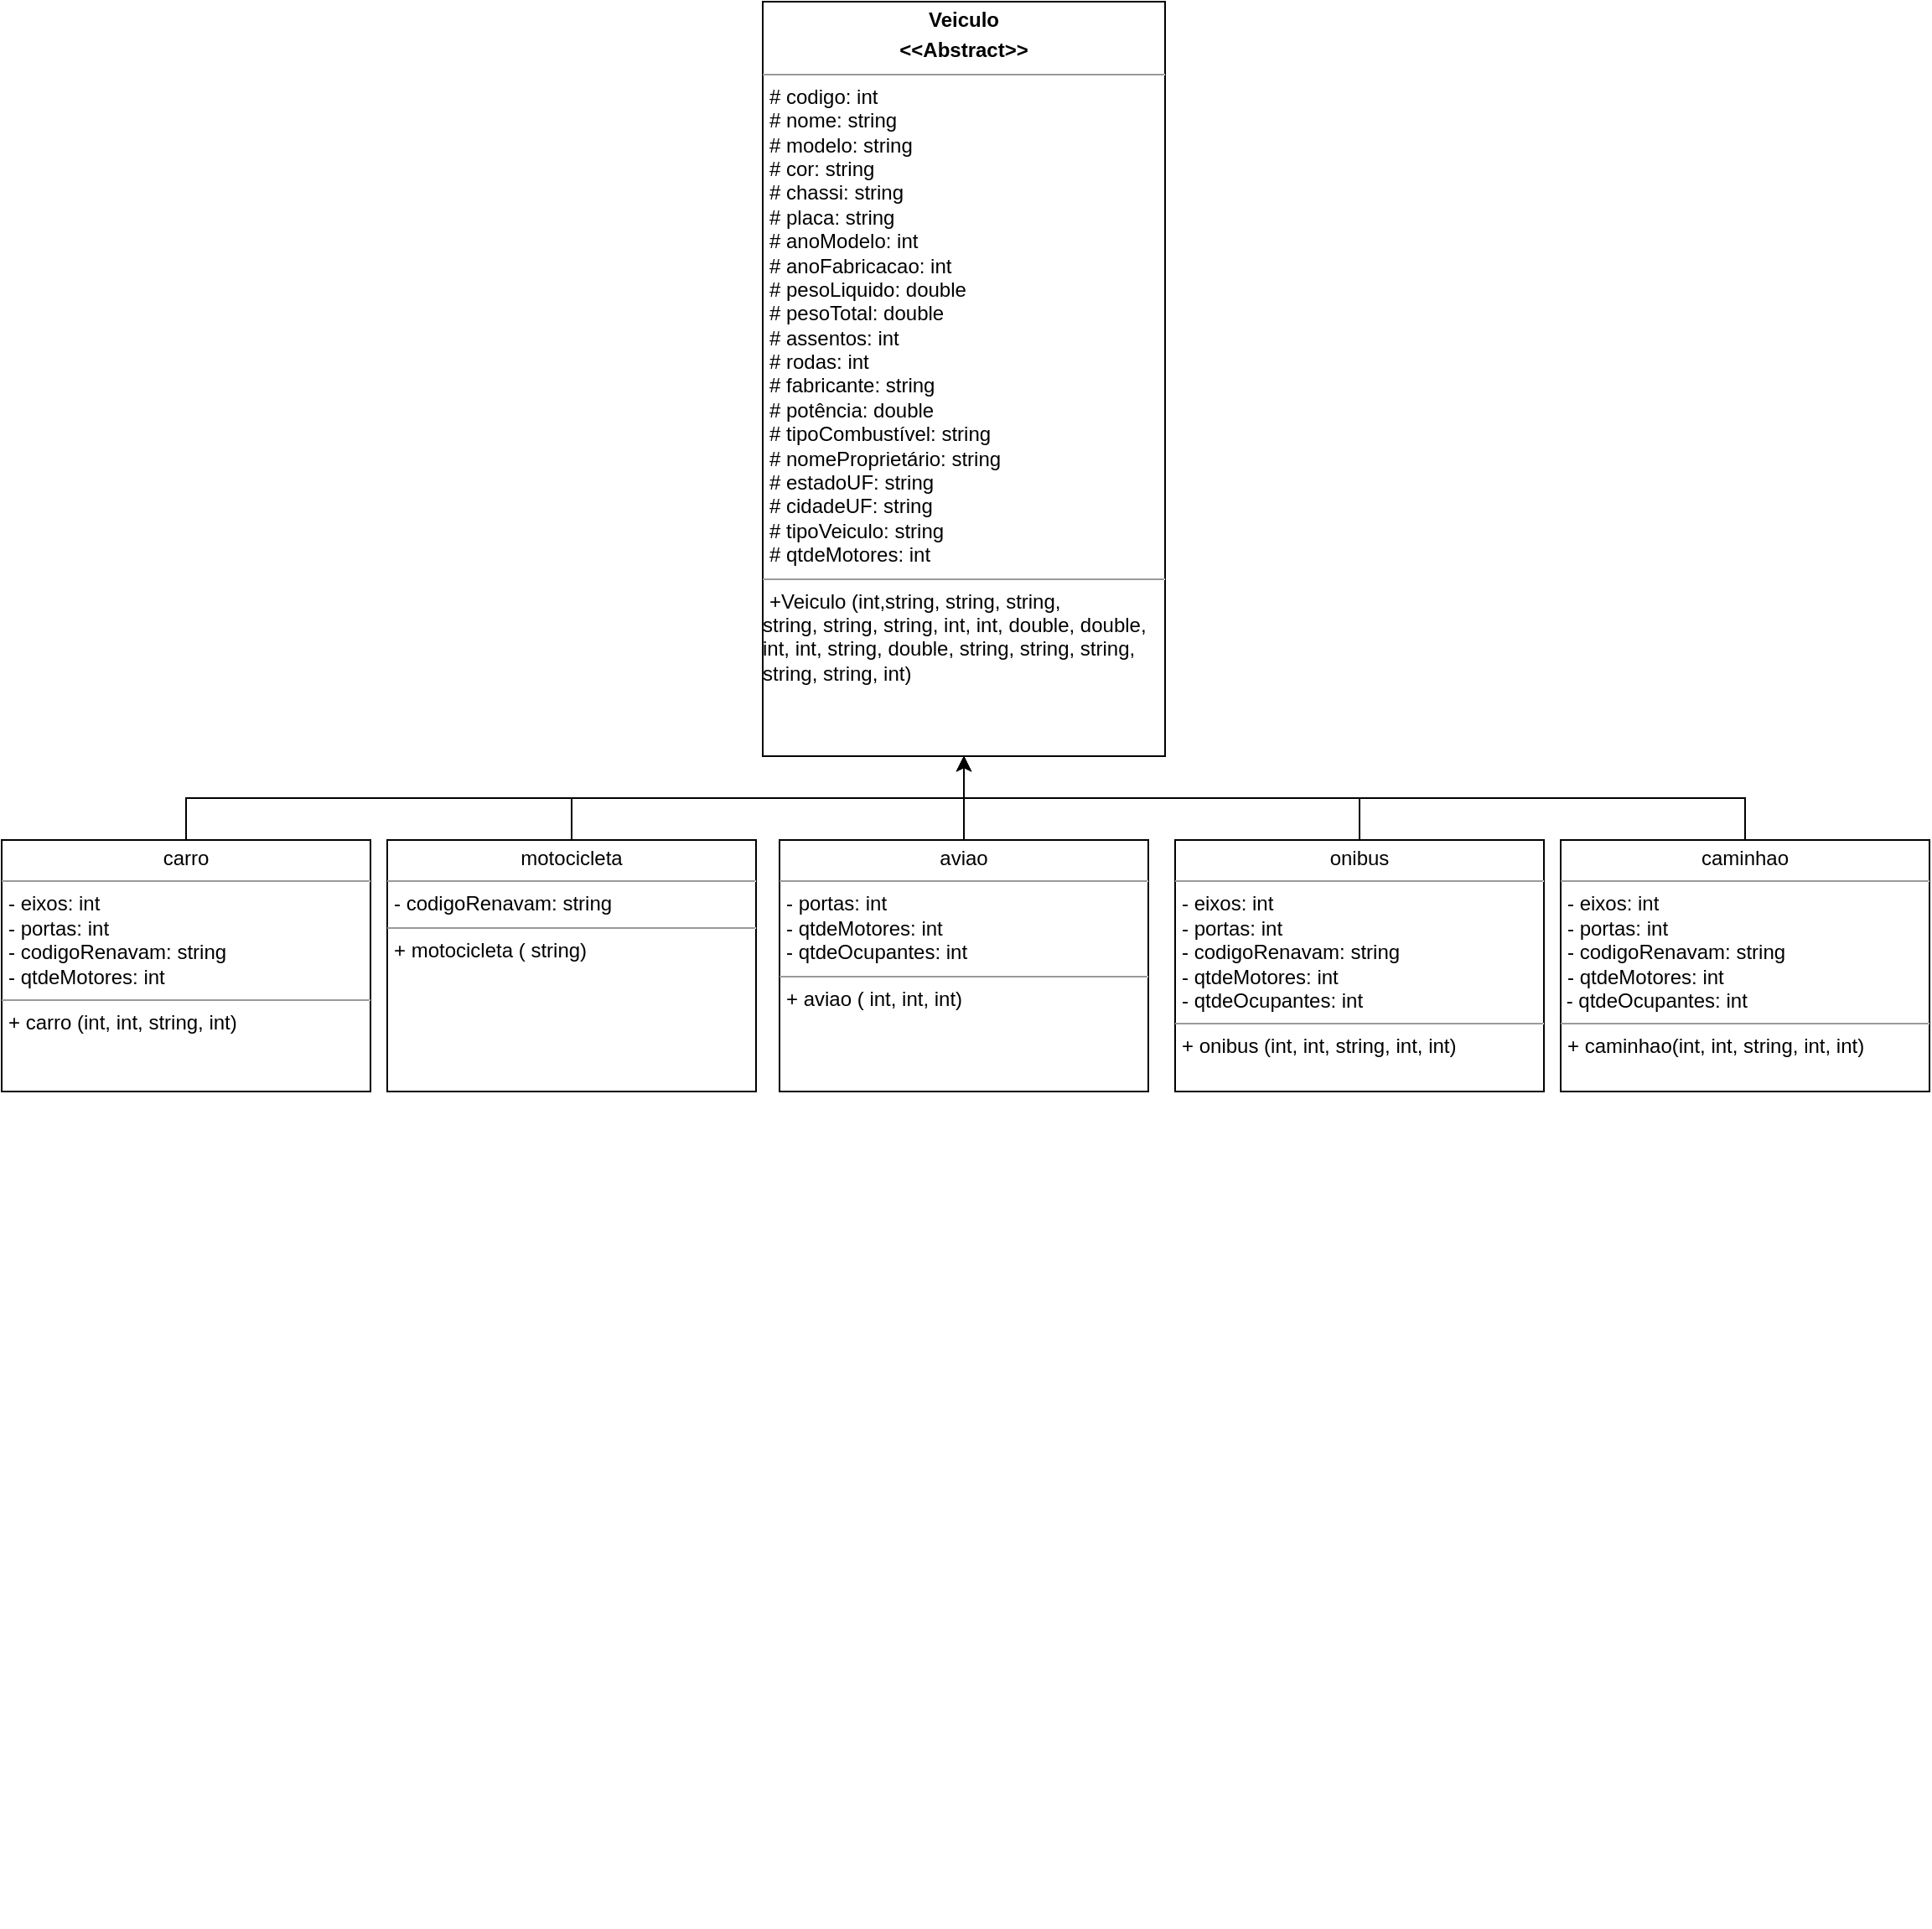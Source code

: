 <mxfile version="21.7.2" type="github">
  <diagram name="Página-1" id="_r75S0dgfs3CPF3vdWEm">
    <mxGraphModel dx="1997" dy="1792" grid="1" gridSize="10" guides="1" tooltips="1" connect="1" arrows="1" fold="1" page="1" pageScale="1" pageWidth="827" pageHeight="1169" math="0" shadow="0">
      <root>
        <mxCell id="0" />
        <mxCell id="1" parent="0" />
        <mxCell id="JYiYjpGWBIebue8QPEjg-1" value="&lt;p style=&quot;margin:0px;margin-top:4px;text-align:center;&quot;&gt;&lt;b style=&quot;background-color: initial;&quot;&gt;Veiculo&lt;/b&gt;&lt;/p&gt;&lt;p style=&quot;margin:0px;margin-top:4px;text-align:center;&quot;&gt;&lt;b style=&quot;background-color: initial;&quot;&gt;&amp;lt;&amp;lt;Abstract&amp;gt;&amp;gt;&lt;/b&gt;&lt;br&gt;&lt;/p&gt;&lt;hr size=&quot;1&quot;&gt;&lt;p style=&quot;margin:0px;margin-left:4px;&quot;&gt;# codigo: int&lt;/p&gt;&lt;p style=&quot;margin:0px;margin-left:4px;&quot;&gt;# nome: string&lt;/p&gt;&lt;p style=&quot;margin:0px;margin-left:4px;&quot;&gt;# modelo: string&lt;/p&gt;&lt;p style=&quot;margin:0px;margin-left:4px;&quot;&gt;&lt;span style=&quot;background-color: initial;&quot;&gt;# cor: string&lt;/span&gt;&lt;/p&gt;&lt;p style=&quot;margin:0px;margin-left:4px;&quot;&gt;#&amp;nbsp;chassi: string&lt;/p&gt;&lt;p style=&quot;margin:0px;margin-left:4px;&quot;&gt;#&amp;nbsp;placa: string&lt;/p&gt;&lt;p style=&quot;margin:0px;margin-left:4px;&quot;&gt;#&amp;nbsp;anoModelo: int&lt;/p&gt;&lt;p style=&quot;margin:0px;margin-left:4px;&quot;&gt;#&amp;nbsp;anoFabricacao: int&lt;/p&gt;&lt;p style=&quot;margin:0px;margin-left:4px;&quot;&gt;# pesoLiquido: double&lt;/p&gt;&lt;p style=&quot;margin:0px;margin-left:4px;&quot;&gt;#&amp;nbsp;pesoTotal: double&lt;/p&gt;&lt;p style=&quot;margin:0px;margin-left:4px;&quot;&gt;#&amp;nbsp;assentos: int&lt;/p&gt;&lt;p style=&quot;margin:0px;margin-left:4px;&quot;&gt;#&amp;nbsp;rodas: int&lt;/p&gt;&lt;p style=&quot;margin:0px;margin-left:4px;&quot;&gt;#&amp;nbsp;fabricante: string&amp;nbsp;&lt;/p&gt;&lt;p style=&quot;margin:0px;margin-left:4px;&quot;&gt;#&amp;nbsp;potência: double&lt;/p&gt;&lt;p style=&quot;margin:0px;margin-left:4px;&quot;&gt;#&amp;nbsp;tipoCombustível: string&lt;br&gt;#&amp;nbsp;nomeProprietário: string&lt;/p&gt;&lt;p style=&quot;margin:0px;margin-left:4px;&quot;&gt;#&amp;nbsp;estadoUF: string&lt;/p&gt;&lt;p style=&quot;margin:0px;margin-left:4px;&quot;&gt;#&amp;nbsp;cidadeUF: string&lt;/p&gt;&lt;p style=&quot;margin:0px;margin-left:4px;&quot;&gt;#&amp;nbsp;tipoVeiculo: string&lt;/p&gt;&lt;p style=&quot;margin:0px;margin-left:4px;&quot;&gt;# qtdeMotores: int&lt;/p&gt;&lt;hr size=&quot;1&quot;&gt;&lt;p style=&quot;margin:0px;margin-left:4px;&quot;&gt;+Veiculo (int,string, string, string,&amp;nbsp;&lt;/p&gt;string, string, string, int, int, double, double, int, int, string, double, string, string, string, string, string, int&lt;span style=&quot;background-color: initial;&quot;&gt;)&lt;/span&gt;&lt;br&gt;&lt;p style=&quot;margin:0px;margin-left:4px;&quot;&gt;&lt;br&gt;&lt;/p&gt;" style="verticalAlign=top;align=left;overflow=fill;fontSize=12;fontFamily=Helvetica;html=1;whiteSpace=wrap;" parent="1" vertex="1">
          <mxGeometry x="294" y="-480" width="240" height="450" as="geometry" />
        </mxCell>
        <mxCell id="S2oM8H22ytXUNE2QOOMd-19" style="edgeStyle=orthogonalEdgeStyle;rounded=0;orthogonalLoop=1;jettySize=auto;html=1;exitX=0.5;exitY=1;exitDx=0;exitDy=0;" parent="1" edge="1">
          <mxGeometry relative="1" as="geometry">
            <mxPoint x="240" y="660" as="sourcePoint" />
            <mxPoint x="240" y="660" as="targetPoint" />
          </mxGeometry>
        </mxCell>
        <mxCell id="7khreet--4EA4lev7P10-16" style="edgeStyle=orthogonalEdgeStyle;rounded=0;orthogonalLoop=1;jettySize=auto;html=1;exitX=0.5;exitY=0;exitDx=0;exitDy=0;entryX=0.5;entryY=1;entryDx=0;entryDy=0;" edge="1" parent="1" source="7khreet--4EA4lev7P10-2" target="JYiYjpGWBIebue8QPEjg-1">
          <mxGeometry relative="1" as="geometry" />
        </mxCell>
        <mxCell id="7khreet--4EA4lev7P10-2" value="&lt;p style=&quot;margin:0px;margin-top:4px;text-align:center;&quot;&gt;motocicleta&lt;/p&gt;&lt;hr size=&quot;1&quot;&gt;&lt;p style=&quot;margin:0px;margin-left:4px;&quot;&gt;-&amp;nbsp;codigoRenavam: string&lt;/p&gt;&lt;hr size=&quot;1&quot;&gt;&lt;p style=&quot;margin:0px;margin-left:4px;&quot;&gt;&lt;span style=&quot;background-color: initial;&quot;&gt;+ motocicleta ( string)&lt;/span&gt;&lt;br&gt;&lt;/p&gt;&lt;p style=&quot;margin:0px;margin-left:4px;&quot;&gt;&lt;br&gt;&lt;/p&gt;" style="verticalAlign=top;align=left;overflow=fill;fontSize=12;fontFamily=Helvetica;html=1;whiteSpace=wrap;" vertex="1" parent="1">
          <mxGeometry x="70" y="20" width="220" height="150" as="geometry" />
        </mxCell>
        <mxCell id="7khreet--4EA4lev7P10-17" style="edgeStyle=orthogonalEdgeStyle;rounded=0;orthogonalLoop=1;jettySize=auto;html=1;exitX=0.5;exitY=0;exitDx=0;exitDy=0;entryX=0.5;entryY=1;entryDx=0;entryDy=0;" edge="1" parent="1" source="7khreet--4EA4lev7P10-3" target="JYiYjpGWBIebue8QPEjg-1">
          <mxGeometry relative="1" as="geometry" />
        </mxCell>
        <mxCell id="7khreet--4EA4lev7P10-3" value="&lt;p style=&quot;margin:0px;margin-top:4px;text-align:center;&quot;&gt;carro&lt;/p&gt;&lt;hr size=&quot;1&quot;&gt;&lt;p style=&quot;margin:0px;margin-left:4px;&quot;&gt;-&amp;nbsp;eixos: int&lt;/p&gt;&lt;p style=&quot;margin:0px;margin-left:4px;&quot;&gt;-&amp;nbsp;portas: int&lt;/p&gt;&lt;p style=&quot;margin:0px;margin-left:4px;&quot;&gt;-&amp;nbsp;codigoRenavam: string&lt;/p&gt;&lt;p style=&quot;border-color: var(--border-color); margin: 0px 0px 0px 4px;&quot;&gt;-&amp;nbsp;qtdeMotores: int&lt;/p&gt;&lt;hr size=&quot;1&quot;&gt;&lt;p style=&quot;margin:0px;margin-left:4px;&quot;&gt;+ carro (int, int, string, int)&lt;/p&gt;" style="verticalAlign=top;align=left;overflow=fill;fontSize=12;fontFamily=Helvetica;html=1;whiteSpace=wrap;" vertex="1" parent="1">
          <mxGeometry x="-160" y="20" width="220" height="150" as="geometry" />
        </mxCell>
        <mxCell id="7khreet--4EA4lev7P10-12" style="edgeStyle=orthogonalEdgeStyle;rounded=0;orthogonalLoop=1;jettySize=auto;html=1;exitX=0.5;exitY=0;exitDx=0;exitDy=0;entryX=0.5;entryY=1;entryDx=0;entryDy=0;" edge="1" parent="1" source="7khreet--4EA4lev7P10-4" target="JYiYjpGWBIebue8QPEjg-1">
          <mxGeometry relative="1" as="geometry" />
        </mxCell>
        <mxCell id="7khreet--4EA4lev7P10-4" value="&lt;p style=&quot;margin:0px;margin-top:4px;text-align:center;&quot;&gt;caminhao&lt;/p&gt;&lt;hr size=&quot;1&quot;&gt;&lt;p style=&quot;margin:0px;margin-left:4px;&quot;&gt;-&amp;nbsp;eixos: int&lt;/p&gt;&lt;p style=&quot;margin:0px;margin-left:4px;&quot;&gt;-&amp;nbsp;portas: int&lt;/p&gt;&lt;p style=&quot;margin:0px;margin-left:4px;&quot;&gt;-&amp;nbsp;codigoRenavam: string&lt;/p&gt;&lt;p style=&quot;border-color: var(--border-color); margin: 0px 0px 0px 4px;&quot;&gt;-&amp;nbsp;qtdeMotores: int&lt;/p&gt;&lt;div&gt;&amp;nbsp;- qtdeOcupantes: int&lt;br&gt;&lt;/div&gt;&lt;hr size=&quot;1&quot;&gt;&lt;p style=&quot;margin:0px;margin-left:4px;&quot;&gt;&lt;span style=&quot;background-color: initial;&quot;&gt;+ caminhao(int, int, string, int, int)&lt;/span&gt;&lt;br&gt;&lt;/p&gt;&lt;p style=&quot;margin:0px;margin-left:4px;&quot;&gt;&lt;br&gt;&lt;/p&gt;" style="verticalAlign=top;align=left;overflow=fill;fontSize=12;fontFamily=Helvetica;html=1;whiteSpace=wrap;" vertex="1" parent="1">
          <mxGeometry x="770" y="20" width="220" height="150" as="geometry" />
        </mxCell>
        <mxCell id="7khreet--4EA4lev7P10-15" style="edgeStyle=orthogonalEdgeStyle;rounded=0;orthogonalLoop=1;jettySize=auto;html=1;exitX=0.5;exitY=0;exitDx=0;exitDy=0;" edge="1" parent="1" source="7khreet--4EA4lev7P10-5">
          <mxGeometry relative="1" as="geometry">
            <mxPoint x="414" y="-30" as="targetPoint" />
          </mxGeometry>
        </mxCell>
        <mxCell id="7khreet--4EA4lev7P10-5" value="&lt;p style=&quot;margin:0px;margin-top:4px;text-align:center;&quot;&gt;aviao&lt;/p&gt;&lt;hr size=&quot;1&quot;&gt;&lt;p style=&quot;margin:0px;margin-left:4px;&quot;&gt;&lt;span style=&quot;background-color: initial;&quot;&gt;-&lt;/span&gt;&lt;span style=&quot;background-color: initial;&quot;&gt;&amp;nbsp;portas: int&lt;/span&gt;&lt;br&gt;&lt;/p&gt;&lt;p style=&quot;border-color: var(--border-color); margin: 0px 0px 0px 4px;&quot;&gt;-&amp;nbsp;qtdeMotores: int&lt;/p&gt;&lt;p style=&quot;border-color: var(--border-color); margin: 0px 0px 0px 4px;&quot;&gt;- qtdeOcupantes: int&lt;br&gt;&lt;/p&gt;&lt;hr size=&quot;1&quot;&gt;&lt;p style=&quot;margin:0px;margin-left:4px;&quot;&gt;+ aviao ( int, int, int)&lt;br&gt;&lt;/p&gt;&lt;p style=&quot;margin:0px;margin-left:4px;&quot;&gt;&lt;br&gt;&lt;/p&gt;" style="verticalAlign=top;align=left;overflow=fill;fontSize=12;fontFamily=Helvetica;html=1;whiteSpace=wrap;" vertex="1" parent="1">
          <mxGeometry x="304" y="20" width="220" height="150" as="geometry" />
        </mxCell>
        <mxCell id="7khreet--4EA4lev7P10-14" style="edgeStyle=orthogonalEdgeStyle;rounded=0;orthogonalLoop=1;jettySize=auto;html=1;exitX=0.5;exitY=0;exitDx=0;exitDy=0;entryX=0.5;entryY=1;entryDx=0;entryDy=0;" edge="1" parent="1" source="7khreet--4EA4lev7P10-6" target="JYiYjpGWBIebue8QPEjg-1">
          <mxGeometry relative="1" as="geometry" />
        </mxCell>
        <mxCell id="7khreet--4EA4lev7P10-6" value="&lt;p style=&quot;margin:0px;margin-top:4px;text-align:center;&quot;&gt;onibus&lt;/p&gt;&lt;hr size=&quot;1&quot;&gt;&lt;p style=&quot;margin:0px;margin-left:4px;&quot;&gt;-&amp;nbsp;eixos: int&lt;/p&gt;&lt;p style=&quot;margin:0px;margin-left:4px;&quot;&gt;-&amp;nbsp;portas: int&lt;/p&gt;&lt;p style=&quot;margin:0px;margin-left:4px;&quot;&gt;-&amp;nbsp;codigoRenavam: string&lt;/p&gt;&lt;p style=&quot;border-color: var(--border-color); margin: 0px 0px 0px 4px;&quot;&gt;-&amp;nbsp;qtdeMotores: int&lt;/p&gt;&lt;p style=&quot;border-color: var(--border-color); margin: 0px 0px 0px 4px;&quot;&gt;- qtdeOcupantes: int&lt;/p&gt;&lt;hr size=&quot;1&quot;&gt;&lt;p style=&quot;margin:0px;margin-left:4px;&quot;&gt;&lt;span style=&quot;background-color: initial;&quot;&gt;+ onibus (int, int, string, int, int)&lt;/span&gt;&lt;br&gt;&lt;/p&gt;&lt;p style=&quot;margin:0px;margin-left:4px;&quot;&gt;&lt;br&gt;&lt;/p&gt;" style="verticalAlign=top;align=left;overflow=fill;fontSize=12;fontFamily=Helvetica;html=1;whiteSpace=wrap;" vertex="1" parent="1">
          <mxGeometry x="540" y="20" width="220" height="150" as="geometry" />
        </mxCell>
      </root>
    </mxGraphModel>
  </diagram>
</mxfile>
